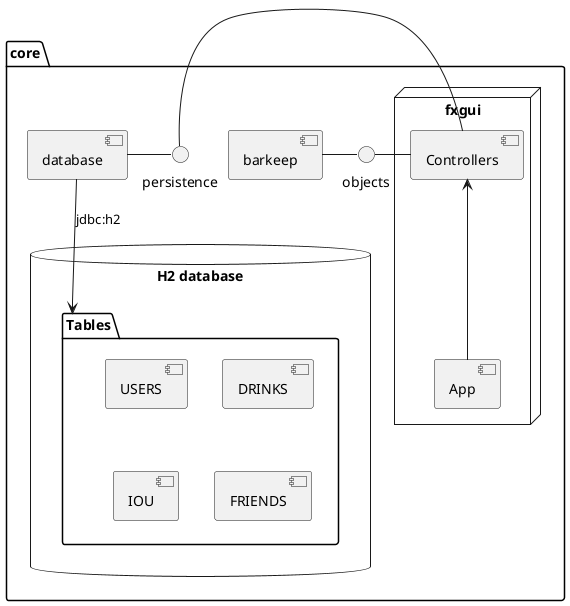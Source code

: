 @startuml moduleRelation
package "core" {
  [barkeep] -objects
  [database] - persistence


node "fxgui" {
[Controllers] <-- [App]
[Controllers] - objects
[Controllers] - persistence
}


database "H2 database" {
  folder "Tables" as db {
    [USERS]
[DRINKS]
[IOU]
[FRIENDS]
  }
}


[database] --> db : jdbc:h2

skinparam component{
FontColor<<Not Used>> #BBBBBB
BorderColor<<Not Used>> #BBBBBB
}
@enduml